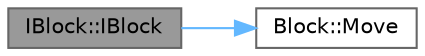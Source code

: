 digraph "IBlock::IBlock"
{
 // INTERACTIVE_SVG=YES
 // LATEX_PDF_SIZE
  bgcolor="transparent";
  edge [fontname=Helvetica,fontsize=10,labelfontname=Helvetica,labelfontsize=10];
  node [fontname=Helvetica,fontsize=10,shape=box,height=0.2,width=0.4];
  rankdir="LR";
  Node1 [id="Node000001",label="IBlock::IBlock",height=0.2,width=0.4,color="gray40", fillcolor="grey60", style="filled", fontcolor="black",tooltip="Constructor của khối I."];
  Node1 -> Node2 [id="edge1_Node000001_Node000002",color="steelblue1",style="solid",tooltip=" "];
  Node2 [id="Node000002",label="Block::Move",height=0.2,width=0.4,color="grey40", fillcolor="white", style="filled",URL="$class_block.html#a8d3c1b1b61b9a5671281508e42034010",tooltip="Di chuyển block một số hàng và cột nhất định."];
}
